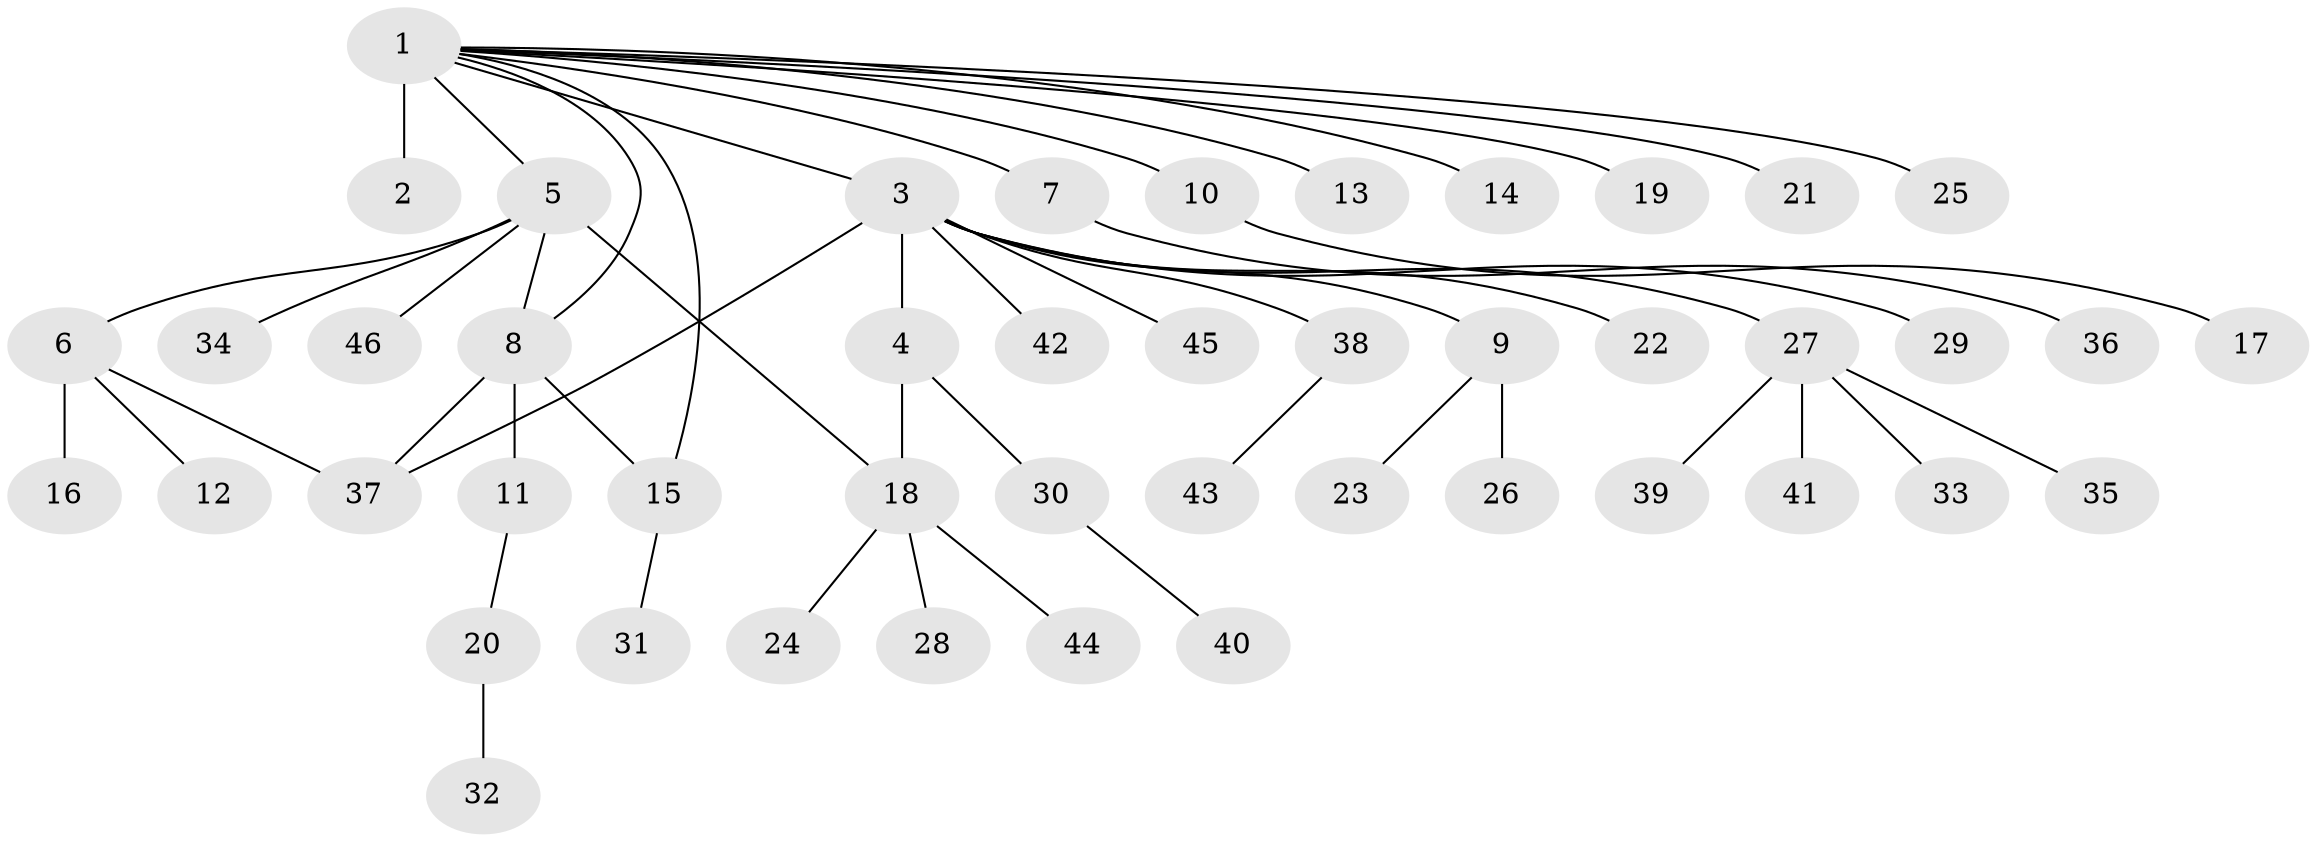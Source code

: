 // original degree distribution, {24: 0.01098901098901099, 1: 0.6923076923076923, 11: 0.02197802197802198, 3: 0.054945054945054944, 7: 0.01098901098901099, 9: 0.01098901098901099, 4: 0.03296703296703297, 2: 0.14285714285714285, 6: 0.02197802197802198}
// Generated by graph-tools (version 1.1) at 2025/35/03/09/25 02:35:26]
// undirected, 46 vertices, 50 edges
graph export_dot {
graph [start="1"]
  node [color=gray90,style=filled];
  1;
  2;
  3;
  4;
  5;
  6;
  7;
  8;
  9;
  10;
  11;
  12;
  13;
  14;
  15;
  16;
  17;
  18;
  19;
  20;
  21;
  22;
  23;
  24;
  25;
  26;
  27;
  28;
  29;
  30;
  31;
  32;
  33;
  34;
  35;
  36;
  37;
  38;
  39;
  40;
  41;
  42;
  43;
  44;
  45;
  46;
  1 -- 2 [weight=12.0];
  1 -- 3 [weight=1.0];
  1 -- 5 [weight=1.0];
  1 -- 7 [weight=1.0];
  1 -- 8 [weight=1.0];
  1 -- 10 [weight=1.0];
  1 -- 13 [weight=1.0];
  1 -- 14 [weight=1.0];
  1 -- 15 [weight=1.0];
  1 -- 19 [weight=1.0];
  1 -- 21 [weight=1.0];
  1 -- 25 [weight=1.0];
  3 -- 4 [weight=1.0];
  3 -- 9 [weight=1.0];
  3 -- 22 [weight=1.0];
  3 -- 27 [weight=1.0];
  3 -- 29 [weight=1.0];
  3 -- 37 [weight=1.0];
  3 -- 38 [weight=1.0];
  3 -- 42 [weight=1.0];
  3 -- 45 [weight=1.0];
  4 -- 18 [weight=1.0];
  4 -- 30 [weight=1.0];
  5 -- 6 [weight=1.0];
  5 -- 8 [weight=1.0];
  5 -- 18 [weight=1.0];
  5 -- 34 [weight=1.0];
  5 -- 46 [weight=1.0];
  6 -- 12 [weight=1.0];
  6 -- 16 [weight=7.0];
  6 -- 37 [weight=1.0];
  7 -- 36 [weight=1.0];
  8 -- 11 [weight=4.0];
  8 -- 15 [weight=1.0];
  8 -- 37 [weight=1.0];
  9 -- 23 [weight=1.0];
  9 -- 26 [weight=1.0];
  10 -- 17 [weight=1.0];
  11 -- 20 [weight=1.0];
  15 -- 31 [weight=1.0];
  18 -- 24 [weight=1.0];
  18 -- 28 [weight=1.0];
  18 -- 44 [weight=1.0];
  20 -- 32 [weight=1.0];
  27 -- 33 [weight=1.0];
  27 -- 35 [weight=1.0];
  27 -- 39 [weight=1.0];
  27 -- 41 [weight=1.0];
  30 -- 40 [weight=1.0];
  38 -- 43 [weight=1.0];
}
